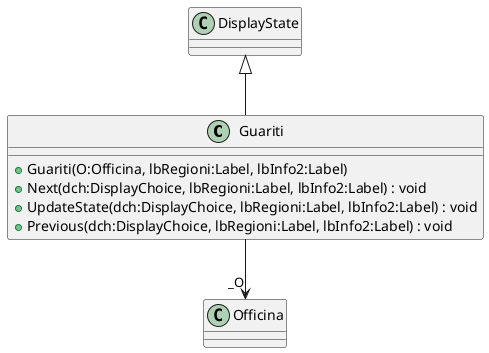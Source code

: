@startuml
class Guariti {
    + Guariti(O:Officina, lbRegioni:Label, lbInfo2:Label)
    + Next(dch:DisplayChoice, lbRegioni:Label, lbInfo2:Label) : void
    + UpdateState(dch:DisplayChoice, lbRegioni:Label, lbInfo2:Label) : void
    + Previous(dch:DisplayChoice, lbRegioni:Label, lbInfo2:Label) : void
}
DisplayState <|-- Guariti
Guariti --> "_O" Officina
@enduml

